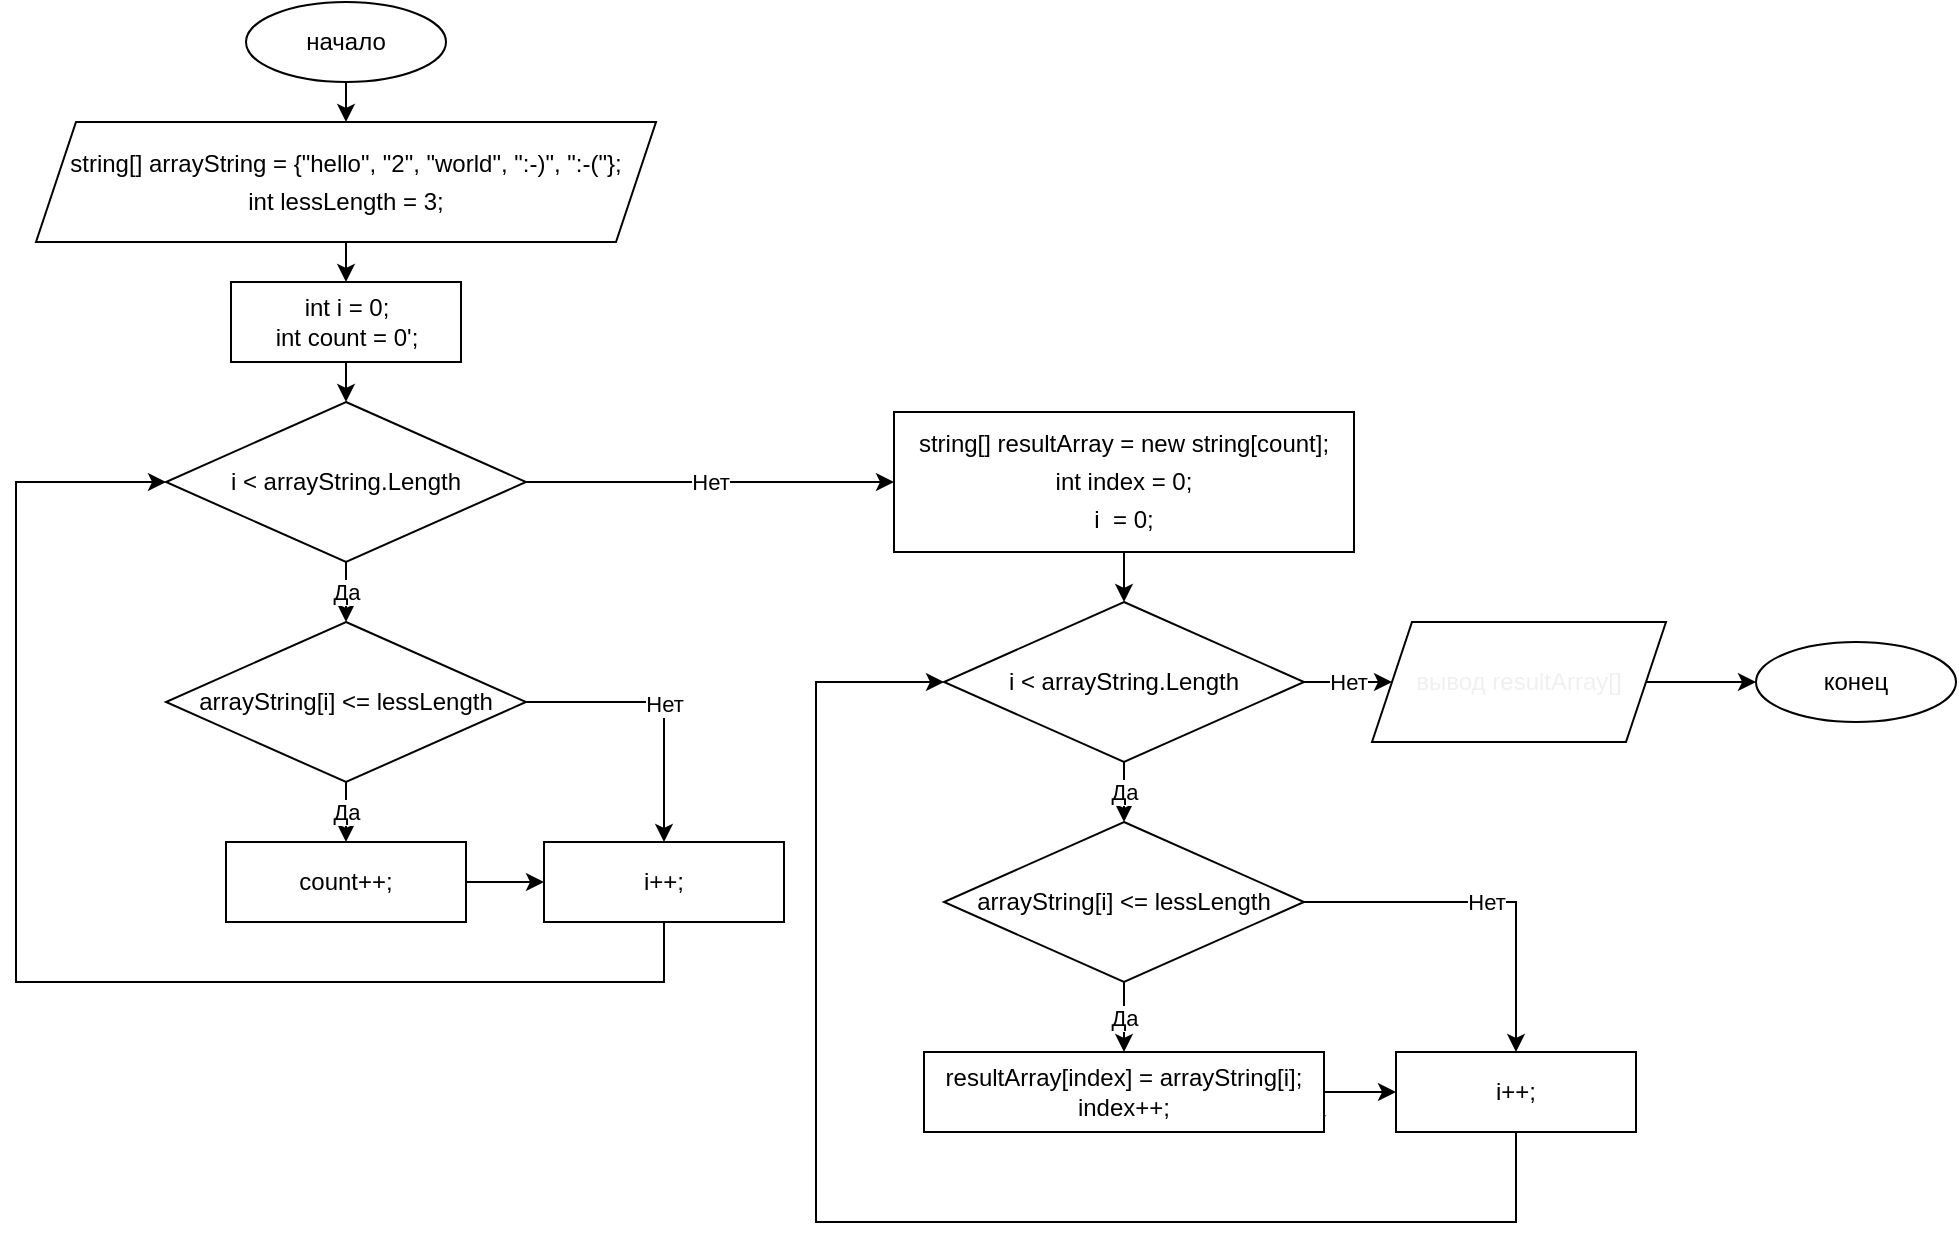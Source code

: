 <mxfile>
    <diagram id="NL8dIVe0XAk6mLauFGXr" name="Page-1">
        <mxGraphModel dx="1005" dy="591" grid="1" gridSize="10" guides="1" tooltips="1" connect="1" arrows="1" fold="1" page="1" pageScale="1" pageWidth="827" pageHeight="1169" math="0" shadow="0">
            <root>
                <mxCell id="0"/>
                <mxCell id="1" parent="0"/>
                <mxCell id="2" value="начало" style="ellipse;whiteSpace=wrap;html=1;" parent="1" vertex="1">
                    <mxGeometry x="205" y="20" width="100" height="40" as="geometry"/>
                </mxCell>
                <mxCell id="4" value="конец" style="ellipse;whiteSpace=wrap;html=1;" parent="1" vertex="1">
                    <mxGeometry x="960" y="340" width="100" height="40" as="geometry"/>
                </mxCell>
                <mxCell id="5" value="&lt;div style=&quot;line-height: 19px&quot;&gt;&lt;div&gt;string[] arrayString = {&quot;hello&quot;, &quot;2&quot;, &quot;world&quot;, &quot;:-)&quot;,&amp;nbsp;&lt;span&gt;&quot;:-(&quot;&lt;/span&gt;&lt;span&gt;};&lt;/span&gt;&lt;/div&gt;&lt;div style=&quot;line-height: 19px&quot;&gt;&lt;div&gt;int lessLength = 3;&lt;/div&gt;&lt;/div&gt;&lt;/div&gt;" style="shape=parallelogram;perimeter=parallelogramPerimeter;whiteSpace=wrap;html=1;fixedSize=1;" parent="1" vertex="1">
                    <mxGeometry x="100" y="80" width="310" height="60" as="geometry"/>
                </mxCell>
                <mxCell id="6" value="" style="endArrow=classic;html=1;exitX=0.5;exitY=1;exitDx=0;exitDy=0;entryX=0.5;entryY=0;entryDx=0;entryDy=0;" parent="1" source="2" target="5" edge="1">
                    <mxGeometry width="50" height="50" relative="1" as="geometry">
                        <mxPoint x="390" y="330" as="sourcePoint"/>
                        <mxPoint x="440" y="280" as="targetPoint"/>
                    </mxGeometry>
                </mxCell>
                <mxCell id="7" value="int i = 0;&lt;br&gt;int count = 0';" style="rounded=0;whiteSpace=wrap;html=1;" parent="1" vertex="1">
                    <mxGeometry x="197.5" y="160" width="115" height="40" as="geometry"/>
                </mxCell>
                <mxCell id="8" value="i &amp;lt; arrayString.Length" style="rhombus;whiteSpace=wrap;html=1;" parent="1" vertex="1">
                    <mxGeometry x="165" y="220" width="180" height="80" as="geometry"/>
                </mxCell>
                <mxCell id="9" value="" style="endArrow=classic;html=1;exitX=0.5;exitY=1;exitDx=0;exitDy=0;entryX=0.5;entryY=0;entryDx=0;entryDy=0;" parent="1" source="5" target="7" edge="1">
                    <mxGeometry width="50" height="50" relative="1" as="geometry">
                        <mxPoint x="390" y="290" as="sourcePoint"/>
                        <mxPoint x="440" y="240" as="targetPoint"/>
                    </mxGeometry>
                </mxCell>
                <mxCell id="30" style="edgeStyle=none;rounded=0;html=1;exitX=1;exitY=0.5;exitDx=0;exitDy=0;entryX=0;entryY=0.5;entryDx=0;entryDy=0;" parent="1" source="10" target="15" edge="1">
                    <mxGeometry relative="1" as="geometry"/>
                </mxCell>
                <mxCell id="10" value="count++;" style="rounded=0;whiteSpace=wrap;html=1;" parent="1" vertex="1">
                    <mxGeometry x="195" y="440" width="120" height="40" as="geometry"/>
                </mxCell>
                <mxCell id="11" value="" style="endArrow=classic;html=1;exitX=0.5;exitY=1;exitDx=0;exitDy=0;entryX=0.5;entryY=0;entryDx=0;entryDy=0;" parent="1" source="8" target="23" edge="1">
                    <mxGeometry relative="1" as="geometry">
                        <mxPoint x="450" y="270" as="sourcePoint"/>
                        <mxPoint x="190" y="330" as="targetPoint"/>
                        <Array as="points"/>
                    </mxGeometry>
                </mxCell>
                <mxCell id="12" value="Да" style="edgeLabel;resizable=0;html=1;align=center;verticalAlign=middle;" parent="11" connectable="0" vertex="1">
                    <mxGeometry relative="1" as="geometry"/>
                </mxCell>
                <mxCell id="13" value="" style="endArrow=classic;html=1;exitX=0.5;exitY=1;exitDx=0;exitDy=0;entryX=0.5;entryY=0;entryDx=0;entryDy=0;" parent="1" source="7" target="8" edge="1">
                    <mxGeometry width="50" height="50" relative="1" as="geometry">
                        <mxPoint x="100" y="380" as="sourcePoint"/>
                        <mxPoint x="150" y="330" as="targetPoint"/>
                    </mxGeometry>
                </mxCell>
                <mxCell id="31" style="edgeStyle=none;rounded=0;html=1;exitX=0.5;exitY=1;exitDx=0;exitDy=0;entryX=0;entryY=0.5;entryDx=0;entryDy=0;" parent="1" source="15" target="8" edge="1">
                    <mxGeometry relative="1" as="geometry">
                        <Array as="points">
                            <mxPoint x="414" y="510"/>
                            <mxPoint x="165" y="510"/>
                            <mxPoint x="90" y="510"/>
                            <mxPoint x="90" y="260"/>
                        </Array>
                    </mxGeometry>
                </mxCell>
                <mxCell id="15" value="i++;" style="rounded=0;whiteSpace=wrap;html=1;" parent="1" vertex="1">
                    <mxGeometry x="354" y="440" width="120" height="40" as="geometry"/>
                </mxCell>
                <mxCell id="17" value="" style="endArrow=classic;html=1;rounded=0;exitX=1;exitY=0.5;exitDx=0;exitDy=0;entryX=0;entryY=0.5;entryDx=0;entryDy=0;" parent="1" source="8" target="32" edge="1">
                    <mxGeometry relative="1" as="geometry">
                        <mxPoint x="345" y="269.5" as="sourcePoint"/>
                        <mxPoint x="420" y="210" as="targetPoint"/>
                        <Array as="points"/>
                    </mxGeometry>
                </mxCell>
                <mxCell id="18" value="Нет" style="edgeLabel;resizable=0;html=1;align=center;verticalAlign=middle;" parent="17" connectable="0" vertex="1">
                    <mxGeometry relative="1" as="geometry"/>
                </mxCell>
                <mxCell id="23" value="arrayString[i] &amp;lt;= lessLength" style="rhombus;whiteSpace=wrap;html=1;" parent="1" vertex="1">
                    <mxGeometry x="165" y="330" width="180" height="80" as="geometry"/>
                </mxCell>
                <mxCell id="26" value="" style="endArrow=classic;html=1;exitX=0.5;exitY=1;exitDx=0;exitDy=0;entryX=0.5;entryY=0;entryDx=0;entryDy=0;" parent="1" source="23" target="10" edge="1">
                    <mxGeometry relative="1" as="geometry">
                        <mxPoint x="341" y="310" as="sourcePoint"/>
                        <mxPoint x="341" y="340" as="targetPoint"/>
                        <Array as="points"/>
                    </mxGeometry>
                </mxCell>
                <mxCell id="27" value="Да" style="edgeLabel;resizable=0;html=1;align=center;verticalAlign=middle;" parent="26" connectable="0" vertex="1">
                    <mxGeometry relative="1" as="geometry"/>
                </mxCell>
                <mxCell id="28" value="" style="endArrow=classic;html=1;rounded=0;exitX=1;exitY=0.5;exitDx=0;exitDy=0;entryX=0.5;entryY=0;entryDx=0;entryDy=0;" parent="1" source="23" target="15" edge="1">
                    <mxGeometry relative="1" as="geometry">
                        <mxPoint x="355" y="279.5" as="sourcePoint"/>
                        <mxPoint x="570" y="280" as="targetPoint"/>
                        <Array as="points">
                            <mxPoint x="414" y="370"/>
                        </Array>
                    </mxGeometry>
                </mxCell>
                <mxCell id="29" value="Нет" style="edgeLabel;resizable=0;html=1;align=center;verticalAlign=middle;" parent="28" connectable="0" vertex="1">
                    <mxGeometry relative="1" as="geometry"/>
                </mxCell>
                <mxCell id="51" style="edgeStyle=none;rounded=0;html=1;exitX=0.5;exitY=1;exitDx=0;exitDy=0;entryX=0.5;entryY=0;entryDx=0;entryDy=0;fontFamily=Helvetica;fontSize=12;fontColor=#F0F0F0;" parent="1" source="32" target="34" edge="1">
                    <mxGeometry relative="1" as="geometry"/>
                </mxCell>
                <mxCell id="32" value="&lt;div style=&quot;line-height: 19px&quot;&gt;&lt;font style=&quot;font-size: 12px&quot;&gt;string[] resultArray = new string[count];&lt;/font&gt;&lt;/div&gt;&lt;div style=&quot;line-height: 19px&quot;&gt;&lt;font style=&quot;font-size: 12px&quot;&gt;int index = 0;&lt;/font&gt;&lt;/div&gt;&lt;div style=&quot;line-height: 19px&quot;&gt;&lt;font style=&quot;font-size: 12px&quot;&gt;i&amp;nbsp; = 0;&lt;/font&gt;&lt;/div&gt;" style="rounded=0;whiteSpace=wrap;html=1;" parent="1" vertex="1">
                    <mxGeometry x="529" y="225" width="230" height="70" as="geometry"/>
                </mxCell>
                <mxCell id="34" value="i &amp;lt; arrayString.Length" style="rhombus;whiteSpace=wrap;html=1;" parent="1" vertex="1">
                    <mxGeometry x="554" y="320" width="180" height="80" as="geometry"/>
                </mxCell>
                <mxCell id="40" style="edgeStyle=none;rounded=0;html=1;exitX=1;exitY=0.5;exitDx=0;exitDy=0;entryX=0;entryY=0.5;entryDx=0;entryDy=0;" parent="1" source="41" edge="1">
                    <mxGeometry relative="1" as="geometry">
                        <mxPoint x="738" y="584" as="targetPoint"/>
                    </mxGeometry>
                </mxCell>
                <mxCell id="53" style="edgeStyle=none;rounded=0;html=1;exitX=1;exitY=0.5;exitDx=0;exitDy=0;entryX=0;entryY=0.5;entryDx=0;entryDy=0;fontFamily=Helvetica;fontSize=12;fontColor=#F0F0F0;" parent="1" source="41" target="52" edge="1">
                    <mxGeometry relative="1" as="geometry"/>
                </mxCell>
                <mxCell id="41" value="resultArray[index] = arrayString[i];&lt;br&gt;index++;" style="rounded=0;whiteSpace=wrap;html=1;" parent="1" vertex="1">
                    <mxGeometry x="544" y="545" width="200" height="40" as="geometry"/>
                </mxCell>
                <mxCell id="44" value="arrayString[i] &amp;lt;= lessLength" style="rhombus;whiteSpace=wrap;html=1;" parent="1" vertex="1">
                    <mxGeometry x="554" y="430" width="180" height="80" as="geometry"/>
                </mxCell>
                <mxCell id="45" value="" style="endArrow=classic;html=1;exitX=0.5;exitY=1;exitDx=0;exitDy=0;entryX=0.5;entryY=0;entryDx=0;entryDy=0;" parent="1" source="44" target="41" edge="1">
                    <mxGeometry relative="1" as="geometry">
                        <mxPoint x="725" y="434" as="sourcePoint"/>
                        <mxPoint x="725" y="464" as="targetPoint"/>
                        <Array as="points"/>
                    </mxGeometry>
                </mxCell>
                <mxCell id="46" value="Да" style="edgeLabel;resizable=0;html=1;align=center;verticalAlign=middle;" parent="45" connectable="0" vertex="1">
                    <mxGeometry relative="1" as="geometry"/>
                </mxCell>
                <mxCell id="47" value="" style="endArrow=classic;html=1;rounded=0;exitX=1;exitY=0.5;exitDx=0;exitDy=0;entryX=0.5;entryY=0;entryDx=0;entryDy=0;" parent="1" source="44" target="52" edge="1">
                    <mxGeometry relative="1" as="geometry">
                        <mxPoint x="739" y="403.5" as="sourcePoint"/>
                        <mxPoint x="800" y="530" as="targetPoint"/>
                        <Array as="points">
                            <mxPoint x="840" y="470"/>
                        </Array>
                    </mxGeometry>
                </mxCell>
                <mxCell id="48" value="Нет" style="edgeLabel;resizable=0;html=1;align=center;verticalAlign=middle;" parent="47" connectable="0" vertex="1">
                    <mxGeometry relative="1" as="geometry"/>
                </mxCell>
                <mxCell id="49" value="" style="endArrow=classic;html=1;exitX=0.5;exitY=1;exitDx=0;exitDy=0;entryX=0.5;entryY=0;entryDx=0;entryDy=0;" parent="1" source="34" target="44" edge="1">
                    <mxGeometry relative="1" as="geometry">
                        <mxPoint x="715" y="434" as="sourcePoint"/>
                        <mxPoint x="715" y="464" as="targetPoint"/>
                        <Array as="points"/>
                    </mxGeometry>
                </mxCell>
                <mxCell id="50" value="Да" style="edgeLabel;resizable=0;html=1;align=center;verticalAlign=middle;" parent="49" connectable="0" vertex="1">
                    <mxGeometry relative="1" as="geometry"/>
                </mxCell>
                <mxCell id="54" style="edgeStyle=none;rounded=0;html=1;exitX=0.5;exitY=1;exitDx=0;exitDy=0;entryX=0;entryY=0.5;entryDx=0;entryDy=0;fontFamily=Helvetica;fontSize=12;fontColor=#F0F0F0;" parent="1" source="52" target="34" edge="1">
                    <mxGeometry relative="1" as="geometry">
                        <Array as="points">
                            <mxPoint x="840" y="630"/>
                            <mxPoint x="490" y="630"/>
                            <mxPoint x="490" y="360"/>
                        </Array>
                    </mxGeometry>
                </mxCell>
                <mxCell id="52" value="i++;" style="rounded=0;whiteSpace=wrap;html=1;" parent="1" vertex="1">
                    <mxGeometry x="780" y="545" width="120" height="40" as="geometry"/>
                </mxCell>
                <mxCell id="55" value="" style="endArrow=classic;html=1;rounded=0;exitX=1;exitY=0.5;exitDx=0;exitDy=0;entryX=0;entryY=0.5;entryDx=0;entryDy=0;" parent="1" source="34" target="57" edge="1">
                    <mxGeometry relative="1" as="geometry">
                        <mxPoint x="734" y="400" as="sourcePoint"/>
                        <mxPoint x="800" y="260" as="targetPoint"/>
                        <Array as="points"/>
                    </mxGeometry>
                </mxCell>
                <mxCell id="56" value="Нет" style="edgeLabel;resizable=0;html=1;align=center;verticalAlign=middle;" parent="55" connectable="0" vertex="1">
                    <mxGeometry relative="1" as="geometry"/>
                </mxCell>
                <mxCell id="58" style="edgeStyle=none;rounded=0;html=1;exitX=1;exitY=0.5;exitDx=0;exitDy=0;entryX=0;entryY=0.5;entryDx=0;entryDy=0;fontFamily=Helvetica;fontSize=12;fontColor=#F0F0F0;" parent="1" source="57" target="4" edge="1">
                    <mxGeometry relative="1" as="geometry"/>
                </mxCell>
                <mxCell id="57" value="вывод resultArray[]" style="shape=parallelogram;perimeter=parallelogramPerimeter;whiteSpace=wrap;html=1;fixedSize=1;labelBackgroundColor=none;fontFamily=Helvetica;fontSize=12;fontColor=#F0F0F0;" parent="1" vertex="1">
                    <mxGeometry x="768" y="330" width="147" height="60" as="geometry"/>
                </mxCell>
            </root>
        </mxGraphModel>
    </diagram>
</mxfile>